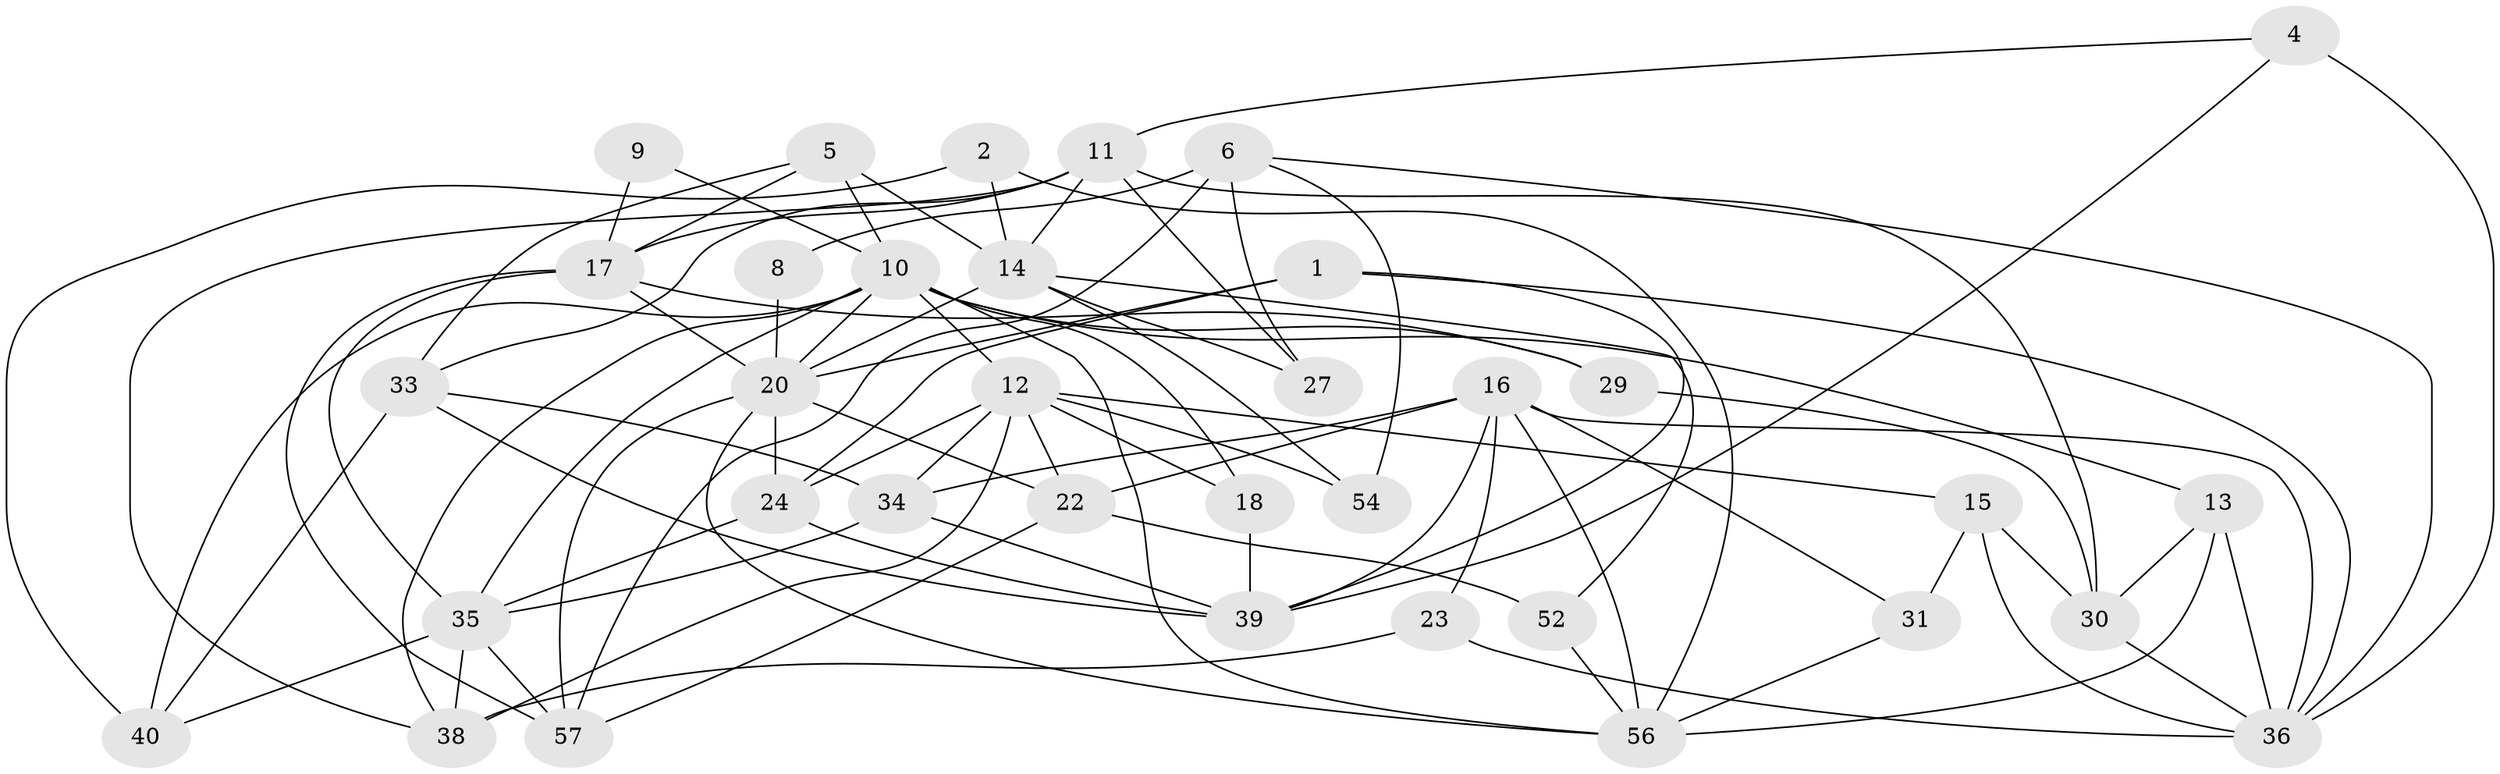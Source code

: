 // Generated by graph-tools (version 1.1) at 2025/52/02/27/25 19:52:05]
// undirected, 35 vertices, 88 edges
graph export_dot {
graph [start="1"]
  node [color=gray90,style=filled];
  1 [super="+3"];
  2 [super="+25"];
  4 [super="+7"];
  5;
  6 [super="+21"];
  8;
  9;
  10 [super="+45"];
  11 [super="+28"];
  12 [super="+44"];
  13 [super="+55"];
  14 [super="+19"];
  15 [super="+43"];
  16 [super="+50"];
  17 [super="+32"];
  18 [super="+53"];
  20 [super="+26"];
  22 [super="+41"];
  23;
  24 [super="+47"];
  27;
  29;
  30 [super="+37"];
  31;
  33 [super="+49"];
  34 [super="+42"];
  35 [super="+51"];
  36 [super="+48"];
  38 [super="+59"];
  39 [super="+46"];
  40;
  52;
  54;
  56 [super="+58"];
  57;
  1 -- 20;
  1 -- 39;
  1 -- 24;
  1 -- 36;
  2 -- 14 [weight=2];
  2 -- 56;
  2 -- 40;
  4 -- 36 [weight=2];
  4 -- 11;
  4 -- 39;
  5 -- 17;
  5 -- 10;
  5 -- 14;
  5 -- 33;
  6 -- 57;
  6 -- 27;
  6 -- 8;
  6 -- 54;
  6 -- 36;
  8 -- 20;
  9 -- 17;
  9 -- 10;
  10 -- 20;
  10 -- 13;
  10 -- 40;
  10 -- 56;
  10 -- 38;
  10 -- 18;
  10 -- 35;
  10 -- 12;
  10 -- 29;
  11 -- 14;
  11 -- 27;
  11 -- 33;
  11 -- 17;
  11 -- 38;
  11 -- 30;
  12 -- 15;
  12 -- 54;
  12 -- 38;
  12 -- 24;
  12 -- 22;
  12 -- 18;
  12 -- 34;
  13 -- 30;
  13 -- 56;
  13 -- 36 [weight=2];
  14 -- 27;
  14 -- 52;
  14 -- 20;
  14 -- 54;
  15 -- 30 [weight=2];
  15 -- 31;
  15 -- 36;
  16 -- 31;
  16 -- 23;
  16 -- 39;
  16 -- 36;
  16 -- 22;
  16 -- 56;
  16 -- 34;
  17 -- 20;
  17 -- 29;
  17 -- 57;
  17 -- 35;
  18 -- 39;
  20 -- 24 [weight=2];
  20 -- 57;
  20 -- 22;
  20 -- 56;
  22 -- 57;
  22 -- 52;
  23 -- 38;
  23 -- 36;
  24 -- 39;
  24 -- 35 [weight=2];
  29 -- 30;
  30 -- 36;
  31 -- 56;
  33 -- 34;
  33 -- 39;
  33 -- 40;
  34 -- 35;
  34 -- 39;
  35 -- 40;
  35 -- 57;
  35 -- 38;
  52 -- 56;
}

